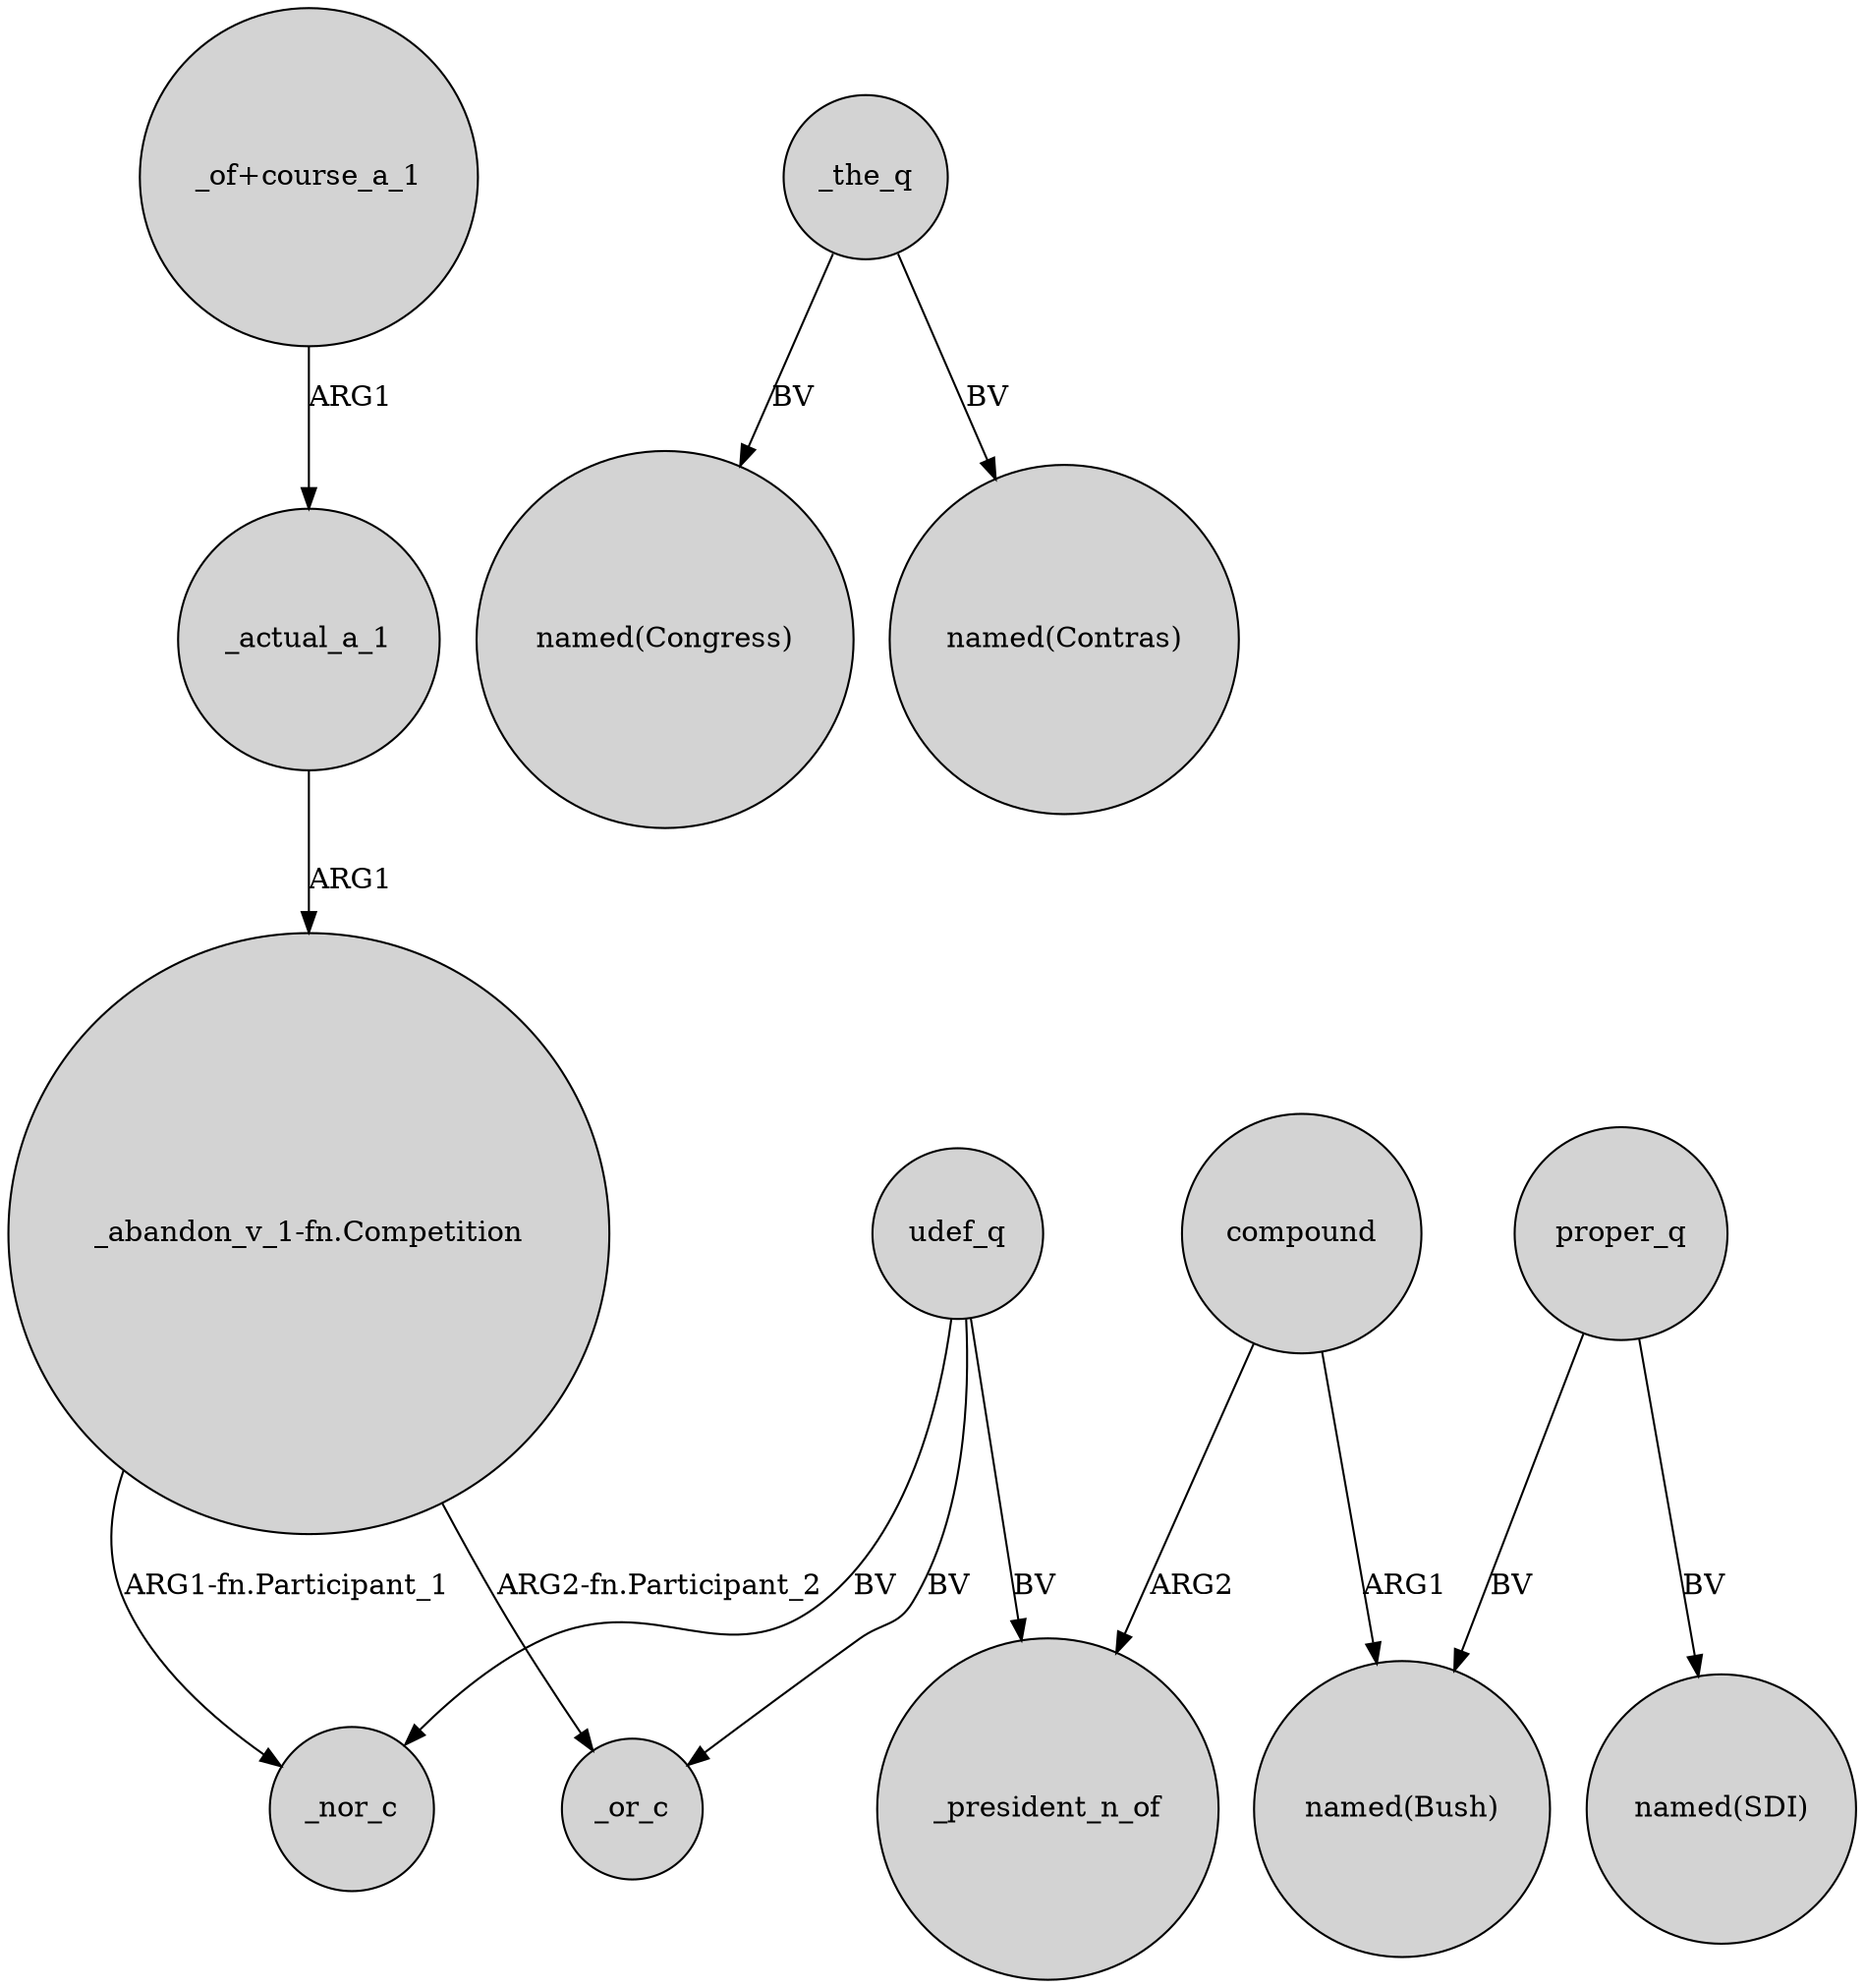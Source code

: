 digraph {
	node [shape=circle style=filled]
	"_abandon_v_1-fn.Competition" -> _or_c [label="ARG2-fn.Participant_2"]
	_actual_a_1 -> "_abandon_v_1-fn.Competition" [label=ARG1]
	_the_q -> "named(Congress)" [label=BV]
	"_of+course_a_1" -> _actual_a_1 [label=ARG1]
	compound -> _president_n_of [label=ARG2]
	udef_q -> _president_n_of [label=BV]
	udef_q -> _or_c [label=BV]
	udef_q -> _nor_c [label=BV]
	"_abandon_v_1-fn.Competition" -> _nor_c [label="ARG1-fn.Participant_1"]
	compound -> "named(Bush)" [label=ARG1]
	_the_q -> "named(Contras)" [label=BV]
	proper_q -> "named(Bush)" [label=BV]
	proper_q -> "named(SDI)" [label=BV]
}
